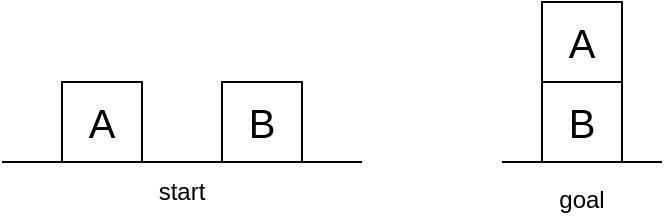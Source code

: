 <mxfile version="17.1.5" type="device"><diagram id="r8ogiY8uB4qGxXzg6cRb" name="Page-1"><mxGraphModel dx="521" dy="393" grid="1" gridSize="10" guides="1" tooltips="1" connect="1" arrows="1" fold="1" page="1" pageScale="1" pageWidth="413" pageHeight="583" math="0" shadow="0"><root><mxCell id="0"/><mxCell id="1" parent="0"/><mxCell id="Cyops-_B1zUC9Qu3noZl-1" value="" style="endArrow=none;html=1;rounded=0;" parent="1" edge="1"><mxGeometry width="50" height="50" relative="1" as="geometry"><mxPoint x="10" y="120" as="sourcePoint"/><mxPoint x="190" y="120" as="targetPoint"/></mxGeometry></mxCell><mxCell id="Cyops-_B1zUC9Qu3noZl-9" value="start" style="text;html=1;strokeColor=none;fillColor=none;align=center;verticalAlign=middle;whiteSpace=wrap;rounded=0;" parent="1" vertex="1"><mxGeometry x="70" y="120" width="60" height="30" as="geometry"/></mxCell><mxCell id="Cyops-_B1zUC9Qu3noZl-10" value="" style="endArrow=none;html=1;rounded=0;fontSize=20;" parent="1" edge="1"><mxGeometry width="50" height="50" relative="1" as="geometry"><mxPoint x="260" y="120" as="sourcePoint"/><mxPoint x="340" y="120" as="targetPoint"/></mxGeometry></mxCell><mxCell id="Cyops-_B1zUC9Qu3noZl-11" value="&lt;font style=&quot;font-size: 12px&quot;&gt;goal&lt;/font&gt;" style="text;html=1;strokeColor=none;fillColor=none;align=center;verticalAlign=middle;whiteSpace=wrap;rounded=0;fontSize=20;" parent="1" vertex="1"><mxGeometry x="280" y="120" width="40" height="30" as="geometry"/></mxCell><mxCell id="Cyops-_B1zUC9Qu3noZl-17" value="" style="group" parent="1" vertex="1" connectable="0"><mxGeometry x="40" y="80" width="40" height="40" as="geometry"/></mxCell><mxCell id="Cyops-_B1zUC9Qu3noZl-3" value="" style="whiteSpace=wrap;html=1;aspect=fixed;" parent="Cyops-_B1zUC9Qu3noZl-17" vertex="1"><mxGeometry width="40" height="40" as="geometry"/></mxCell><mxCell id="Cyops-_B1zUC9Qu3noZl-7" value="&lt;font style=&quot;font-size: 20px&quot;&gt;A&lt;/font&gt;" style="text;html=1;strokeColor=none;fillColor=none;align=center;verticalAlign=middle;whiteSpace=wrap;rounded=0;" parent="Cyops-_B1zUC9Qu3noZl-17" vertex="1"><mxGeometry width="40" height="40" as="geometry"/></mxCell><mxCell id="Cyops-_B1zUC9Qu3noZl-18" value="" style="group" parent="1" vertex="1" connectable="0"><mxGeometry x="120" y="80" width="40" height="40" as="geometry"/></mxCell><mxCell id="Cyops-_B1zUC9Qu3noZl-4" value="" style="whiteSpace=wrap;html=1;aspect=fixed;" parent="Cyops-_B1zUC9Qu3noZl-18" vertex="1"><mxGeometry width="40" height="40" as="geometry"/></mxCell><mxCell id="Cyops-_B1zUC9Qu3noZl-8" value="&lt;font style=&quot;font-size: 20px&quot;&gt;B&lt;/font&gt;" style="text;html=1;strokeColor=none;fillColor=none;align=center;verticalAlign=middle;whiteSpace=wrap;rounded=0;" parent="Cyops-_B1zUC9Qu3noZl-18" vertex="1"><mxGeometry width="40" height="40" as="geometry"/></mxCell><mxCell id="Cyops-_B1zUC9Qu3noZl-19" value="" style="group" parent="1" vertex="1" connectable="0"><mxGeometry x="280" y="40" width="40" height="40" as="geometry"/></mxCell><mxCell id="Cyops-_B1zUC9Qu3noZl-20" value="" style="whiteSpace=wrap;html=1;aspect=fixed;" parent="Cyops-_B1zUC9Qu3noZl-19" vertex="1"><mxGeometry width="40" height="40" as="geometry"/></mxCell><mxCell id="Cyops-_B1zUC9Qu3noZl-21" value="&lt;font style=&quot;font-size: 20px&quot;&gt;A&lt;/font&gt;" style="text;html=1;strokeColor=none;fillColor=none;align=center;verticalAlign=middle;whiteSpace=wrap;rounded=0;" parent="Cyops-_B1zUC9Qu3noZl-19" vertex="1"><mxGeometry width="40" height="40" as="geometry"/></mxCell><mxCell id="Cyops-_B1zUC9Qu3noZl-22" value="" style="group" parent="1" vertex="1" connectable="0"><mxGeometry x="280" y="80" width="40" height="40" as="geometry"/></mxCell><mxCell id="Cyops-_B1zUC9Qu3noZl-23" value="" style="whiteSpace=wrap;html=1;aspect=fixed;" parent="Cyops-_B1zUC9Qu3noZl-22" vertex="1"><mxGeometry width="40" height="40" as="geometry"/></mxCell><mxCell id="Cyops-_B1zUC9Qu3noZl-24" value="&lt;font style=&quot;font-size: 20px&quot;&gt;B&lt;/font&gt;" style="text;html=1;strokeColor=none;fillColor=none;align=center;verticalAlign=middle;whiteSpace=wrap;rounded=0;" parent="Cyops-_B1zUC9Qu3noZl-22" vertex="1"><mxGeometry width="40" height="40" as="geometry"/></mxCell></root></mxGraphModel></diagram></mxfile>